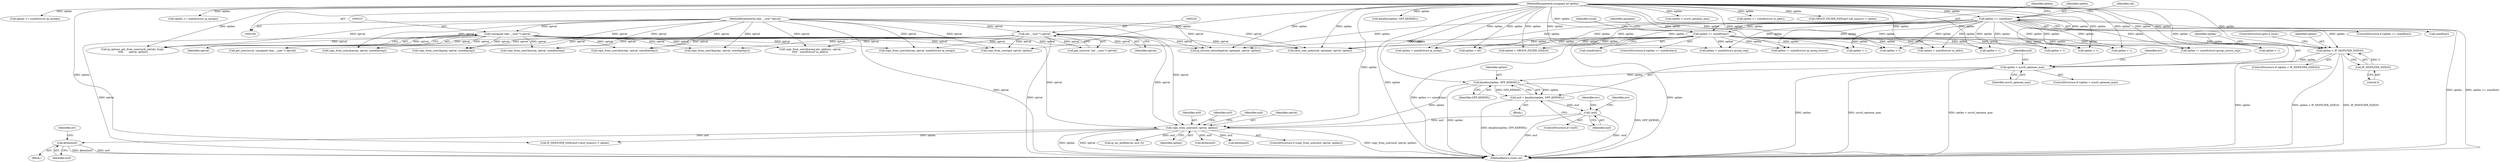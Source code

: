 digraph "0_linux_f6d8bd051c391c1c0458a30b2a7abcd939329259_26@pointer" {
"1000968" [label="(Call,kfree(msf))"];
"1000932" [label="(Call,copy_from_user(msf, optval, optlen))"];
"1000919" [label="(Call,!msf)"];
"1000913" [label="(Call,msf = kmalloc(optlen, GFP_KERNEL))"];
"1000915" [label="(Call,kmalloc(optlen, GFP_KERNEL))"];
"1000904" [label="(Call,optlen > sysctl_optmem_max)"];
"1000898" [label="(Call,optlen < IP_MSFILTER_SIZE(0))"];
"1000227" [label="(Call,optlen >= sizeof(char))"];
"1000211" [label="(Call,optlen >= sizeof(int))"];
"1000113" [label="(MethodParameterIn,unsigned int optlen)"];
"1000900" [label="(Call,IP_MSFILTER_SIZE(0))"];
"1000219" [label="(Call,(int __user *) optval)"];
"1000112" [label="(MethodParameterIn,char __user *optval)"];
"1000236" [label="(Call,(unsigned char __user *) optval)"];
"1000869" [label="(Call,copy_from_user(&mreq, optval, sizeof(struct ip_mreq)))"];
"1000905" [label="(Identifier,optlen)"];
"1001685" [label="(Call,optlen < 1)"];
"1001390" [label="(Call,optlen < GROUP_FILTER_SIZE(0))"];
"1000969" [label="(Identifier,msf)"];
"1000210" [label="(ControlStructure,if (optlen >= sizeof(int)))"];
"1000961" [label="(Call,IP_MSFILTER_SIZE(msf->imsf_numsrc) > optlen)"];
"1000235" [label="(Identifier,ucval)"];
"1000704" [label="(Call,optlen >= sizeof(struct in_addr))"];
"1000213" [label="(Call,sizeof(int))"];
"1000919" [label="(Call,!msf)"];
"1000112" [label="(MethodParameterIn,char __user *optval)"];
"1000933" [label="(Identifier,msf)"];
"1000938" [label="(Identifier,msf)"];
"1000953" [label="(Call,kfree(msf))"];
"1000212" [label="(Identifier,optlen)"];
"1000277" [label="(Call,ip_options_get_from_user(sock_net(sk), &opt,\n \t\t\t\t\t       optval, optlen))"];
"1000915" [label="(Call,kmalloc(optlen, GFP_KERNEL))"];
"1001396" [label="(Call,optlen > sysctl_optmem_max)"];
"1000234" [label="(Call,get_user(ucval, (unsigned char __user *) optval))"];
"1000909" [label="(Identifier,err)"];
"1001109" [label="(Call,optlen < sizeof(struct group_req))"];
"1000901" [label="(Literal,0)"];
"1000931" [label="(ControlStructure,if (copy_from_user(msf, optval, optlen)))"];
"1000217" [label="(Call,get_user(val, (int __user *) optval))"];
"1000932" [label="(Call,copy_from_user(msf, optval, optlen))"];
"1000999" [label="(Call,copy_from_user(&mreqs, optval, sizeof(mreqs)))"];
"1000917" [label="(Identifier,GFP_KERNEL)"];
"1000903" [label="(ControlStructure,if (optlen > sysctl_optmem_max))"];
"1000920" [label="(Identifier,msf)"];
"1000895" [label="(Block,)"];
"1000916" [label="(Identifier,optlen)"];
"1000904" [label="(Call,optlen > sysctl_optmem_max)"];
"1000993" [label="(Call,optlen != sizeof(struct ip_mreq_source))"];
"1000977" [label="(Call,ip_mc_msfilter(sk, msf, 0))"];
"1001448" [label="(Call,GROUP_FILTER_SIZE(gsf->gf_numsrc) > optlen)"];
"1000837" [label="(Call,optlen < sizeof(struct ip_mreq))"];
"1000944" [label="(Identifier,msf)"];
"1000227" [label="(Call,optlen >= sizeof(char))"];
"1001196" [label="(Call,copy_from_user(&greqs, optval, sizeof(greqs)))"];
"1000847" [label="(Call,optlen >= sizeof(struct ip_mreqn))"];
"1000236" [label="(Call,(unsigned char __user *) optval)"];
"1001424" [label="(Call,copy_from_user(gsf, optval, optlen))"];
"1000681" [label="(Call,optlen >= sizeof(struct ip_mreqn))"];
"1000251" [label="(Call,ip_mroute_setsockopt(sk, optname, optval, optlen))"];
"1000687" [label="(Call,copy_from_user(&mreq, optval, sizeof(mreq)))"];
"1000913" [label="(Call,msf = kmalloc(optlen, GFP_KERNEL))"];
"1000971" [label="(Identifier,err)"];
"1000902" [label="(ControlStructure,goto e_inval;)"];
"1000271" [label="(Call,optlen > 40)"];
"1001628" [label="(Call,optlen < 1)"];
"1000671" [label="(Call,optlen < sizeof(struct in_addr))"];
"1000615" [label="(Call,optlen < 1)"];
"1001119" [label="(Call,copy_from_user(&greq, optval, sizeof(greq)))"];
"1000229" [label="(Call,sizeof(char))"];
"1000900" [label="(Call,IP_MSFILTER_SIZE(0))"];
"1000937" [label="(Call,kfree(msf))"];
"1000934" [label="(Identifier,optval)"];
"1000238" [label="(Identifier,optval)"];
"1000113" [label="(MethodParameterIn,unsigned int optlen)"];
"1000853" [label="(Call,copy_from_user(&mreq, optval, sizeof(mreq)))"];
"1001653" [label="(Call,xfrm_user_policy(sk, optname, optval, optlen))"];
"1001407" [label="(Call,kmalloc(optlen, GFP_KERNEL))"];
"1000219" [label="(Call,(int __user *) optval)"];
"1000897" [label="(ControlStructure,if (optlen < IP_MSFILTER_SIZE(0)))"];
"1000644" [label="(Call,optlen < 1)"];
"1000211" [label="(Call,optlen >= sizeof(int))"];
"1000923" [label="(Identifier,err)"];
"1000226" [label="(ControlStructure,if (optlen >= sizeof(char)))"];
"1000249" [label="(Identifier,optname)"];
"1001720" [label="(MethodReturn,static int)"];
"1000708" [label="(Call,copy_from_user(&mreq.imr_address, optval,\n\t\t\t\t\t   sizeof(struct in_addr)))"];
"1000899" [label="(Identifier,optlen)"];
"1001596" [label="(Call,optlen < 1)"];
"1001671" [label="(Call,optlen < 1)"];
"1000928" [label="(Identifier,err)"];
"1000228" [label="(Identifier,optlen)"];
"1000221" [label="(Identifier,optval)"];
"1000935" [label="(Identifier,optlen)"];
"1000967" [label="(Block,)"];
"1000918" [label="(ControlStructure,if (!msf))"];
"1000968" [label="(Call,kfree(msf))"];
"1001190" [label="(Call,optlen != sizeof(struct group_source_req))"];
"1000914" [label="(Identifier,msf)"];
"1000906" [label="(Identifier,sysctl_optmem_max)"];
"1000505" [label="(Call,optlen < 1)"];
"1000898" [label="(Call,optlen < IP_MSFILTER_SIZE(0))"];
"1000218" [label="(Identifier,val)"];
"1000968" -> "1000967"  [label="AST: "];
"1000968" -> "1000969"  [label="CFG: "];
"1000969" -> "1000968"  [label="AST: "];
"1000971" -> "1000968"  [label="CFG: "];
"1000968" -> "1001720"  [label="DDG: msf"];
"1000968" -> "1001720"  [label="DDG: kfree(msf)"];
"1000932" -> "1000968"  [label="DDG: msf"];
"1000932" -> "1000931"  [label="AST: "];
"1000932" -> "1000935"  [label="CFG: "];
"1000933" -> "1000932"  [label="AST: "];
"1000934" -> "1000932"  [label="AST: "];
"1000935" -> "1000932"  [label="AST: "];
"1000938" -> "1000932"  [label="CFG: "];
"1000944" -> "1000932"  [label="CFG: "];
"1000932" -> "1001720"  [label="DDG: optlen"];
"1000932" -> "1001720"  [label="DDG: optval"];
"1000932" -> "1001720"  [label="DDG: copy_from_user(msf, optval, optlen)"];
"1000919" -> "1000932"  [label="DDG: msf"];
"1000219" -> "1000932"  [label="DDG: optval"];
"1000236" -> "1000932"  [label="DDG: optval"];
"1000112" -> "1000932"  [label="DDG: optval"];
"1000915" -> "1000932"  [label="DDG: optlen"];
"1000113" -> "1000932"  [label="DDG: optlen"];
"1000932" -> "1000937"  [label="DDG: msf"];
"1000932" -> "1000953"  [label="DDG: msf"];
"1000932" -> "1000961"  [label="DDG: optlen"];
"1000932" -> "1000977"  [label="DDG: msf"];
"1000919" -> "1000918"  [label="AST: "];
"1000919" -> "1000920"  [label="CFG: "];
"1000920" -> "1000919"  [label="AST: "];
"1000923" -> "1000919"  [label="CFG: "];
"1000928" -> "1000919"  [label="CFG: "];
"1000919" -> "1001720"  [label="DDG: msf"];
"1000919" -> "1001720"  [label="DDG: !msf"];
"1000913" -> "1000919"  [label="DDG: msf"];
"1000913" -> "1000895"  [label="AST: "];
"1000913" -> "1000915"  [label="CFG: "];
"1000914" -> "1000913"  [label="AST: "];
"1000915" -> "1000913"  [label="AST: "];
"1000920" -> "1000913"  [label="CFG: "];
"1000913" -> "1001720"  [label="DDG: kmalloc(optlen, GFP_KERNEL)"];
"1000915" -> "1000913"  [label="DDG: optlen"];
"1000915" -> "1000913"  [label="DDG: GFP_KERNEL"];
"1000915" -> "1000917"  [label="CFG: "];
"1000916" -> "1000915"  [label="AST: "];
"1000917" -> "1000915"  [label="AST: "];
"1000915" -> "1001720"  [label="DDG: optlen"];
"1000915" -> "1001720"  [label="DDG: GFP_KERNEL"];
"1000904" -> "1000915"  [label="DDG: optlen"];
"1000113" -> "1000915"  [label="DDG: optlen"];
"1000904" -> "1000903"  [label="AST: "];
"1000904" -> "1000906"  [label="CFG: "];
"1000905" -> "1000904"  [label="AST: "];
"1000906" -> "1000904"  [label="AST: "];
"1000909" -> "1000904"  [label="CFG: "];
"1000914" -> "1000904"  [label="CFG: "];
"1000904" -> "1001720"  [label="DDG: optlen > sysctl_optmem_max"];
"1000904" -> "1001720"  [label="DDG: optlen"];
"1000904" -> "1001720"  [label="DDG: sysctl_optmem_max"];
"1000898" -> "1000904"  [label="DDG: optlen"];
"1000113" -> "1000904"  [label="DDG: optlen"];
"1000898" -> "1000897"  [label="AST: "];
"1000898" -> "1000900"  [label="CFG: "];
"1000899" -> "1000898"  [label="AST: "];
"1000900" -> "1000898"  [label="AST: "];
"1000902" -> "1000898"  [label="CFG: "];
"1000905" -> "1000898"  [label="CFG: "];
"1000898" -> "1001720"  [label="DDG: optlen"];
"1000898" -> "1001720"  [label="DDG: optlen < IP_MSFILTER_SIZE(0)"];
"1000898" -> "1001720"  [label="DDG: IP_MSFILTER_SIZE(0)"];
"1000227" -> "1000898"  [label="DDG: optlen"];
"1000211" -> "1000898"  [label="DDG: optlen"];
"1000113" -> "1000898"  [label="DDG: optlen"];
"1000900" -> "1000898"  [label="DDG: 0"];
"1000227" -> "1000226"  [label="AST: "];
"1000227" -> "1000229"  [label="CFG: "];
"1000228" -> "1000227"  [label="AST: "];
"1000229" -> "1000227"  [label="AST: "];
"1000235" -> "1000227"  [label="CFG: "];
"1000249" -> "1000227"  [label="CFG: "];
"1000227" -> "1001720"  [label="DDG: optlen >= sizeof(char)"];
"1000227" -> "1001720"  [label="DDG: optlen"];
"1000211" -> "1000227"  [label="DDG: optlen"];
"1000113" -> "1000227"  [label="DDG: optlen"];
"1000227" -> "1000251"  [label="DDG: optlen"];
"1000227" -> "1000271"  [label="DDG: optlen"];
"1000227" -> "1000505"  [label="DDG: optlen"];
"1000227" -> "1000615"  [label="DDG: optlen"];
"1000227" -> "1000644"  [label="DDG: optlen"];
"1000227" -> "1000671"  [label="DDG: optlen"];
"1000227" -> "1000837"  [label="DDG: optlen"];
"1000227" -> "1000993"  [label="DDG: optlen"];
"1000227" -> "1001109"  [label="DDG: optlen"];
"1000227" -> "1001190"  [label="DDG: optlen"];
"1000227" -> "1001390"  [label="DDG: optlen"];
"1000227" -> "1001596"  [label="DDG: optlen"];
"1000227" -> "1001628"  [label="DDG: optlen"];
"1000227" -> "1001653"  [label="DDG: optlen"];
"1000227" -> "1001671"  [label="DDG: optlen"];
"1000227" -> "1001685"  [label="DDG: optlen"];
"1000211" -> "1000210"  [label="AST: "];
"1000211" -> "1000213"  [label="CFG: "];
"1000212" -> "1000211"  [label="AST: "];
"1000213" -> "1000211"  [label="AST: "];
"1000218" -> "1000211"  [label="CFG: "];
"1000228" -> "1000211"  [label="CFG: "];
"1000211" -> "1001720"  [label="DDG: optlen"];
"1000211" -> "1001720"  [label="DDG: optlen >= sizeof(int)"];
"1000113" -> "1000211"  [label="DDG: optlen"];
"1000211" -> "1000251"  [label="DDG: optlen"];
"1000211" -> "1000271"  [label="DDG: optlen"];
"1000211" -> "1000505"  [label="DDG: optlen"];
"1000211" -> "1000615"  [label="DDG: optlen"];
"1000211" -> "1000644"  [label="DDG: optlen"];
"1000211" -> "1000671"  [label="DDG: optlen"];
"1000211" -> "1000837"  [label="DDG: optlen"];
"1000211" -> "1000993"  [label="DDG: optlen"];
"1000211" -> "1001109"  [label="DDG: optlen"];
"1000211" -> "1001190"  [label="DDG: optlen"];
"1000211" -> "1001390"  [label="DDG: optlen"];
"1000211" -> "1001596"  [label="DDG: optlen"];
"1000211" -> "1001628"  [label="DDG: optlen"];
"1000211" -> "1001653"  [label="DDG: optlen"];
"1000211" -> "1001671"  [label="DDG: optlen"];
"1000211" -> "1001685"  [label="DDG: optlen"];
"1000113" -> "1000108"  [label="AST: "];
"1000113" -> "1001720"  [label="DDG: optlen"];
"1000113" -> "1000251"  [label="DDG: optlen"];
"1000113" -> "1000271"  [label="DDG: optlen"];
"1000113" -> "1000277"  [label="DDG: optlen"];
"1000113" -> "1000505"  [label="DDG: optlen"];
"1000113" -> "1000615"  [label="DDG: optlen"];
"1000113" -> "1000644"  [label="DDG: optlen"];
"1000113" -> "1000671"  [label="DDG: optlen"];
"1000113" -> "1000681"  [label="DDG: optlen"];
"1000113" -> "1000704"  [label="DDG: optlen"];
"1000113" -> "1000837"  [label="DDG: optlen"];
"1000113" -> "1000847"  [label="DDG: optlen"];
"1000113" -> "1000961"  [label="DDG: optlen"];
"1000113" -> "1000993"  [label="DDG: optlen"];
"1000113" -> "1001109"  [label="DDG: optlen"];
"1000113" -> "1001190"  [label="DDG: optlen"];
"1000113" -> "1001390"  [label="DDG: optlen"];
"1000113" -> "1001396"  [label="DDG: optlen"];
"1000113" -> "1001407"  [label="DDG: optlen"];
"1000113" -> "1001424"  [label="DDG: optlen"];
"1000113" -> "1001448"  [label="DDG: optlen"];
"1000113" -> "1001596"  [label="DDG: optlen"];
"1000113" -> "1001628"  [label="DDG: optlen"];
"1000113" -> "1001653"  [label="DDG: optlen"];
"1000113" -> "1001671"  [label="DDG: optlen"];
"1000113" -> "1001685"  [label="DDG: optlen"];
"1000900" -> "1000901"  [label="CFG: "];
"1000901" -> "1000900"  [label="AST: "];
"1000219" -> "1000217"  [label="AST: "];
"1000219" -> "1000221"  [label="CFG: "];
"1000220" -> "1000219"  [label="AST: "];
"1000221" -> "1000219"  [label="AST: "];
"1000217" -> "1000219"  [label="CFG: "];
"1000219" -> "1001720"  [label="DDG: optval"];
"1000219" -> "1000217"  [label="DDG: optval"];
"1000112" -> "1000219"  [label="DDG: optval"];
"1000219" -> "1000251"  [label="DDG: optval"];
"1000219" -> "1000277"  [label="DDG: optval"];
"1000219" -> "1000687"  [label="DDG: optval"];
"1000219" -> "1000708"  [label="DDG: optval"];
"1000219" -> "1000853"  [label="DDG: optval"];
"1000219" -> "1000869"  [label="DDG: optval"];
"1000219" -> "1000999"  [label="DDG: optval"];
"1000219" -> "1001119"  [label="DDG: optval"];
"1000219" -> "1001196"  [label="DDG: optval"];
"1000219" -> "1001424"  [label="DDG: optval"];
"1000219" -> "1001653"  [label="DDG: optval"];
"1000112" -> "1000108"  [label="AST: "];
"1000112" -> "1001720"  [label="DDG: optval"];
"1000112" -> "1000236"  [label="DDG: optval"];
"1000112" -> "1000251"  [label="DDG: optval"];
"1000112" -> "1000277"  [label="DDG: optval"];
"1000112" -> "1000687"  [label="DDG: optval"];
"1000112" -> "1000708"  [label="DDG: optval"];
"1000112" -> "1000853"  [label="DDG: optval"];
"1000112" -> "1000869"  [label="DDG: optval"];
"1000112" -> "1000999"  [label="DDG: optval"];
"1000112" -> "1001119"  [label="DDG: optval"];
"1000112" -> "1001196"  [label="DDG: optval"];
"1000112" -> "1001424"  [label="DDG: optval"];
"1000112" -> "1001653"  [label="DDG: optval"];
"1000236" -> "1000234"  [label="AST: "];
"1000236" -> "1000238"  [label="CFG: "];
"1000237" -> "1000236"  [label="AST: "];
"1000238" -> "1000236"  [label="AST: "];
"1000234" -> "1000236"  [label="CFG: "];
"1000236" -> "1001720"  [label="DDG: optval"];
"1000236" -> "1000234"  [label="DDG: optval"];
"1000236" -> "1000251"  [label="DDG: optval"];
"1000236" -> "1000277"  [label="DDG: optval"];
"1000236" -> "1000687"  [label="DDG: optval"];
"1000236" -> "1000708"  [label="DDG: optval"];
"1000236" -> "1000853"  [label="DDG: optval"];
"1000236" -> "1000869"  [label="DDG: optval"];
"1000236" -> "1000999"  [label="DDG: optval"];
"1000236" -> "1001119"  [label="DDG: optval"];
"1000236" -> "1001196"  [label="DDG: optval"];
"1000236" -> "1001424"  [label="DDG: optval"];
"1000236" -> "1001653"  [label="DDG: optval"];
}
